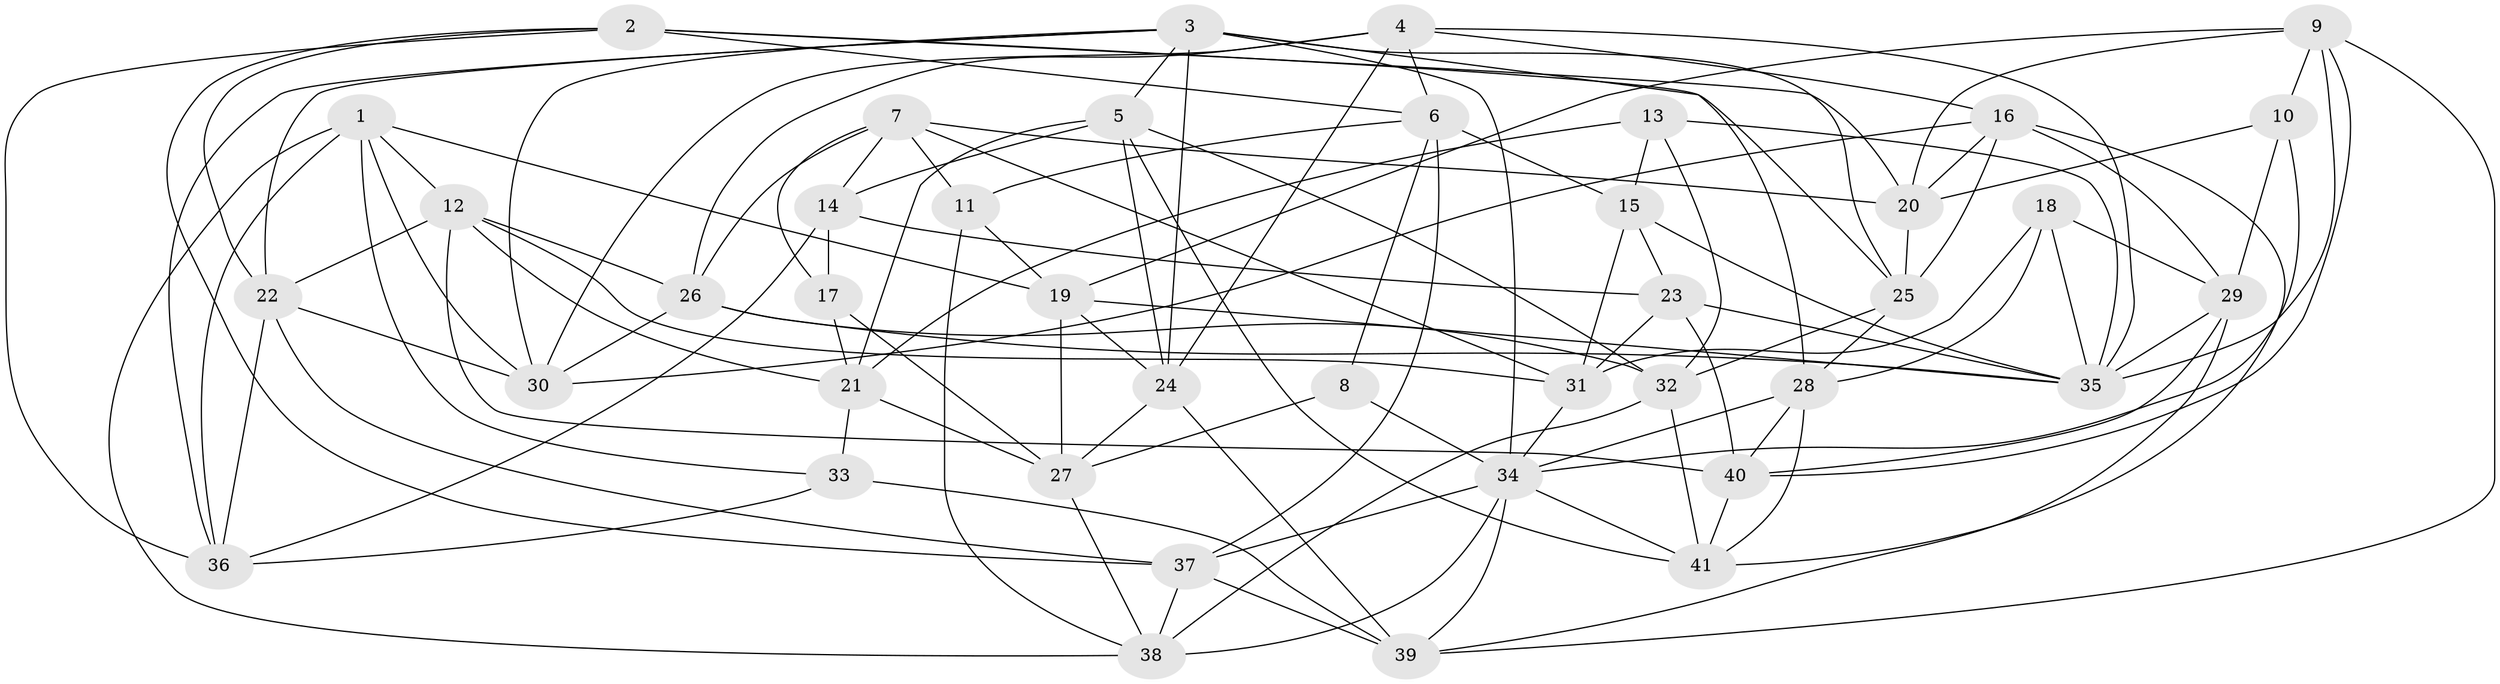// original degree distribution, {4: 1.0}
// Generated by graph-tools (version 1.1) at 2025/26/03/09/25 03:26:55]
// undirected, 41 vertices, 118 edges
graph export_dot {
graph [start="1"]
  node [color=gray90,style=filled];
  1;
  2;
  3;
  4;
  5;
  6;
  7;
  8;
  9;
  10;
  11;
  12;
  13;
  14;
  15;
  16;
  17;
  18;
  19;
  20;
  21;
  22;
  23;
  24;
  25;
  26;
  27;
  28;
  29;
  30;
  31;
  32;
  33;
  34;
  35;
  36;
  37;
  38;
  39;
  40;
  41;
  1 -- 12 [weight=1.0];
  1 -- 19 [weight=1.0];
  1 -- 30 [weight=1.0];
  1 -- 33 [weight=1.0];
  1 -- 36 [weight=1.0];
  1 -- 38 [weight=1.0];
  2 -- 6 [weight=1.0];
  2 -- 20 [weight=1.0];
  2 -- 22 [weight=1.0];
  2 -- 25 [weight=1.0];
  2 -- 36 [weight=1.0];
  2 -- 37 [weight=1.0];
  3 -- 5 [weight=1.0];
  3 -- 22 [weight=1.0];
  3 -- 24 [weight=1.0];
  3 -- 25 [weight=1.0];
  3 -- 28 [weight=1.0];
  3 -- 30 [weight=1.0];
  3 -- 34 [weight=1.0];
  3 -- 36 [weight=1.0];
  4 -- 6 [weight=1.0];
  4 -- 16 [weight=1.0];
  4 -- 24 [weight=1.0];
  4 -- 26 [weight=1.0];
  4 -- 30 [weight=1.0];
  4 -- 35 [weight=1.0];
  5 -- 14 [weight=1.0];
  5 -- 21 [weight=1.0];
  5 -- 24 [weight=1.0];
  5 -- 32 [weight=1.0];
  5 -- 41 [weight=1.0];
  6 -- 8 [weight=1.0];
  6 -- 11 [weight=1.0];
  6 -- 15 [weight=1.0];
  6 -- 37 [weight=1.0];
  7 -- 11 [weight=1.0];
  7 -- 14 [weight=1.0];
  7 -- 17 [weight=1.0];
  7 -- 20 [weight=1.0];
  7 -- 26 [weight=1.0];
  7 -- 31 [weight=1.0];
  8 -- 27 [weight=1.0];
  8 -- 34 [weight=2.0];
  9 -- 10 [weight=1.0];
  9 -- 19 [weight=1.0];
  9 -- 20 [weight=1.0];
  9 -- 35 [weight=1.0];
  9 -- 39 [weight=1.0];
  9 -- 40 [weight=1.0];
  10 -- 20 [weight=1.0];
  10 -- 29 [weight=1.0];
  10 -- 34 [weight=1.0];
  11 -- 19 [weight=1.0];
  11 -- 38 [weight=1.0];
  12 -- 21 [weight=1.0];
  12 -- 22 [weight=1.0];
  12 -- 26 [weight=1.0];
  12 -- 31 [weight=1.0];
  12 -- 40 [weight=1.0];
  13 -- 15 [weight=2.0];
  13 -- 21 [weight=1.0];
  13 -- 32 [weight=1.0];
  13 -- 35 [weight=2.0];
  14 -- 17 [weight=1.0];
  14 -- 23 [weight=2.0];
  14 -- 36 [weight=1.0];
  15 -- 23 [weight=1.0];
  15 -- 31 [weight=1.0];
  15 -- 35 [weight=1.0];
  16 -- 20 [weight=1.0];
  16 -- 25 [weight=1.0];
  16 -- 29 [weight=1.0];
  16 -- 30 [weight=1.0];
  16 -- 41 [weight=1.0];
  17 -- 21 [weight=1.0];
  17 -- 27 [weight=1.0];
  18 -- 28 [weight=1.0];
  18 -- 29 [weight=1.0];
  18 -- 31 [weight=1.0];
  18 -- 35 [weight=1.0];
  19 -- 24 [weight=1.0];
  19 -- 27 [weight=1.0];
  19 -- 35 [weight=1.0];
  20 -- 25 [weight=1.0];
  21 -- 27 [weight=1.0];
  21 -- 33 [weight=1.0];
  22 -- 30 [weight=1.0];
  22 -- 36 [weight=1.0];
  22 -- 37 [weight=1.0];
  23 -- 31 [weight=1.0];
  23 -- 35 [weight=1.0];
  23 -- 40 [weight=1.0];
  24 -- 27 [weight=1.0];
  24 -- 39 [weight=1.0];
  25 -- 28 [weight=1.0];
  25 -- 32 [weight=1.0];
  26 -- 30 [weight=1.0];
  26 -- 32 [weight=1.0];
  26 -- 35 [weight=1.0];
  27 -- 38 [weight=1.0];
  28 -- 34 [weight=1.0];
  28 -- 40 [weight=1.0];
  28 -- 41 [weight=1.0];
  29 -- 35 [weight=1.0];
  29 -- 39 [weight=1.0];
  29 -- 40 [weight=1.0];
  31 -- 34 [weight=1.0];
  32 -- 38 [weight=1.0];
  32 -- 41 [weight=1.0];
  33 -- 36 [weight=1.0];
  33 -- 39 [weight=1.0];
  34 -- 37 [weight=1.0];
  34 -- 38 [weight=1.0];
  34 -- 39 [weight=1.0];
  34 -- 41 [weight=1.0];
  37 -- 38 [weight=1.0];
  37 -- 39 [weight=1.0];
  40 -- 41 [weight=1.0];
}

